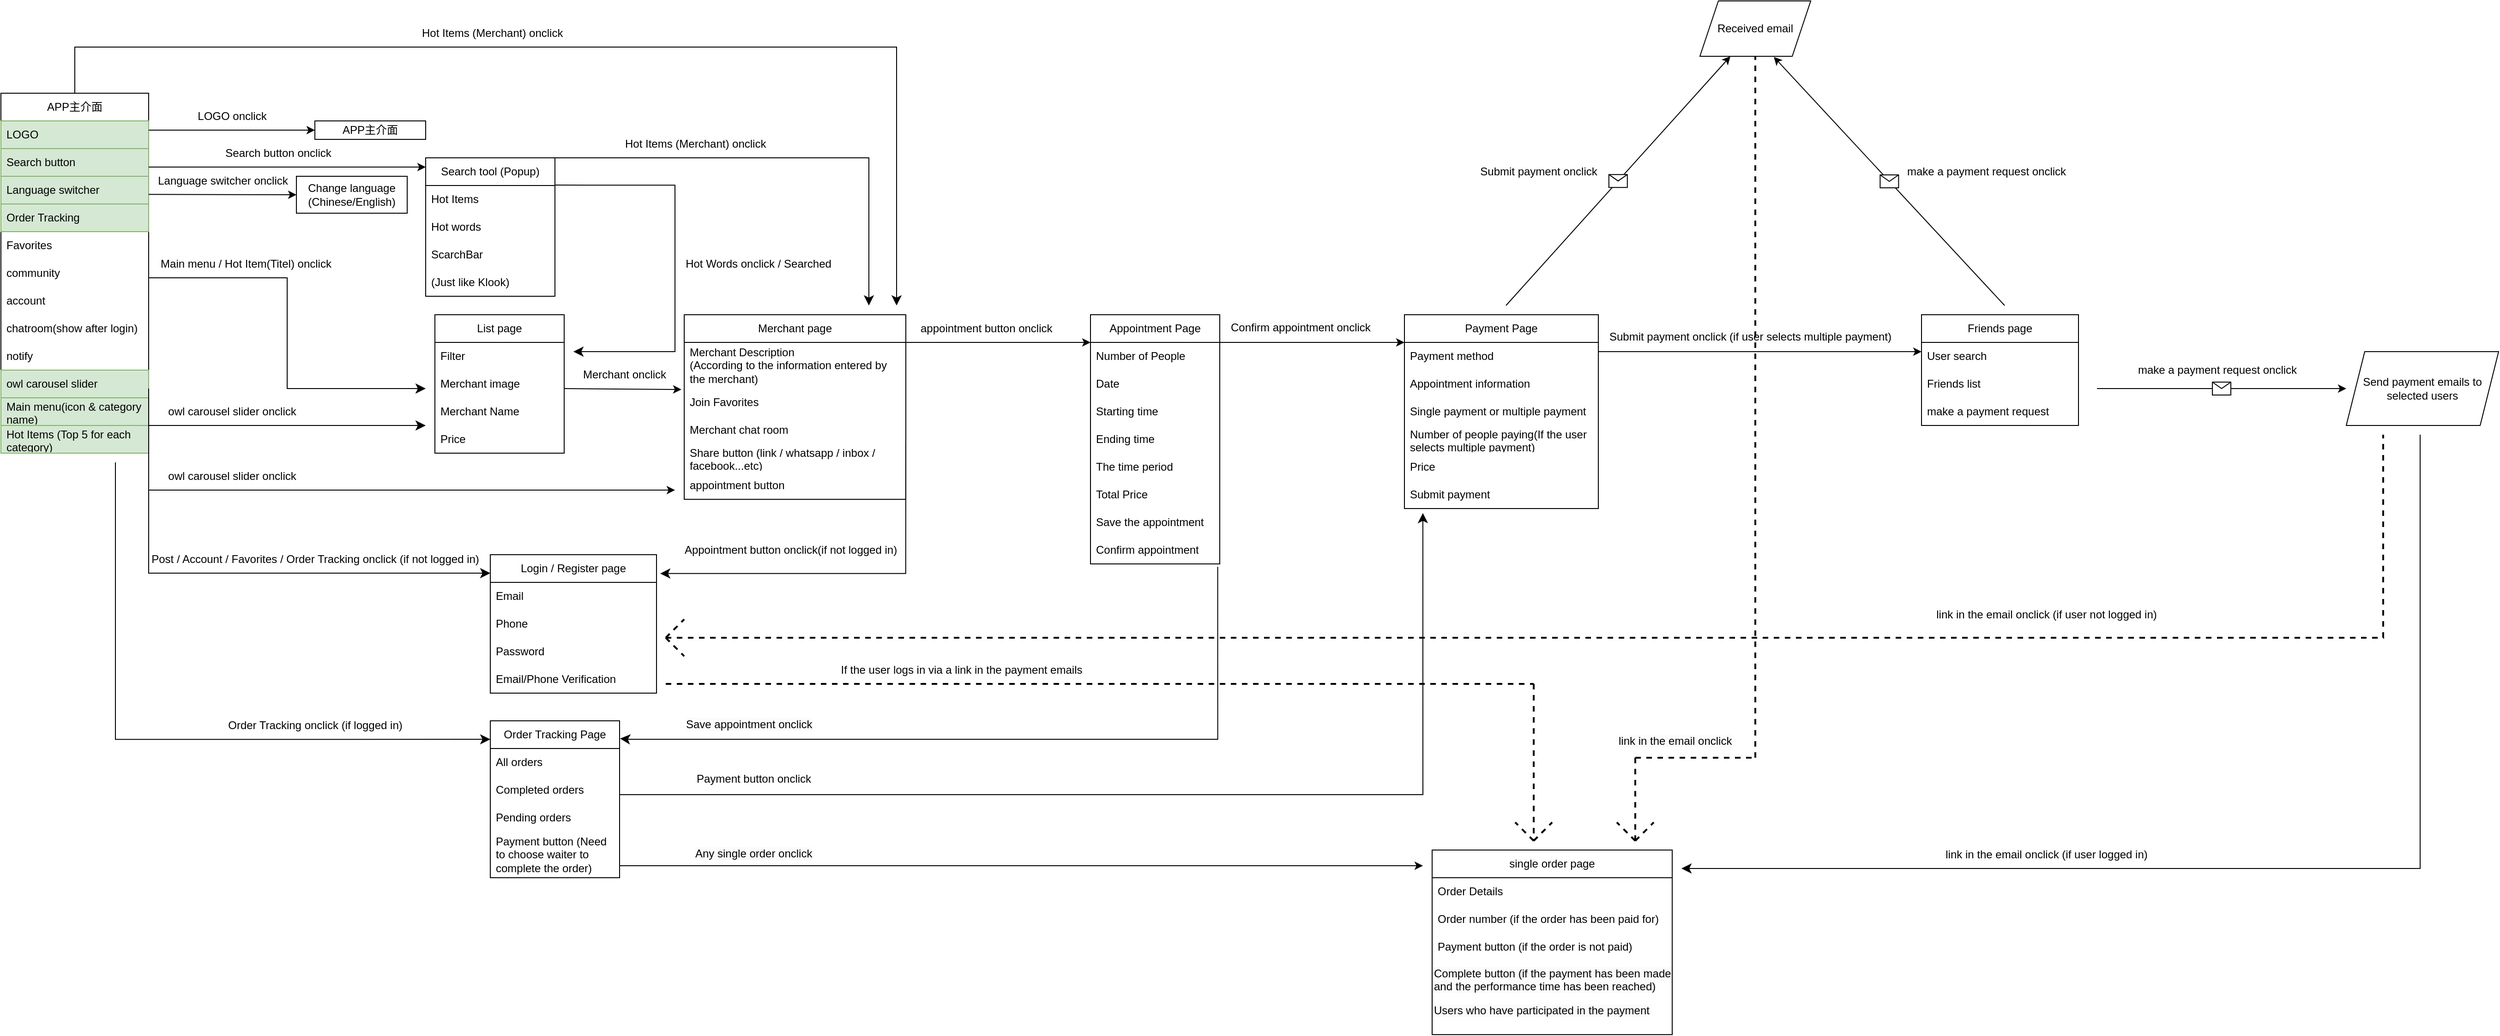 <mxfile version="21.5.2" type="github">
  <diagram name="Page-1" id="9f46799a-70d6-7492-0946-bef42562c5a5">
    <mxGraphModel dx="2440" dy="2960" grid="1" gridSize="10" guides="1" tooltips="1" connect="1" arrows="1" fold="1" page="1" pageScale="1" pageWidth="2336" pageHeight="1654" background="none" math="0" shadow="0">
      <root>
        <mxCell id="0" />
        <mxCell id="1" parent="0" />
        <mxCell id="vtSzQmXgH5W4J1nf9XrN-16" value="APP主介面" style="swimlane;fontStyle=0;childLayout=stackLayout;horizontal=1;startSize=30;horizontalStack=0;resizeParent=1;resizeParentMax=0;resizeLast=0;collapsible=1;marginBottom=0;whiteSpace=wrap;html=1;" parent="1" vertex="1">
          <mxGeometry x="20" y="40" width="160" height="390" as="geometry">
            <mxRectangle x="40" y="40" width="60" height="30" as="alternateBounds" />
          </mxGeometry>
        </mxCell>
        <mxCell id="vtSzQmXgH5W4J1nf9XrN-20" value="LOGO" style="text;strokeColor=#82b366;fillColor=#d5e8d4;align=left;verticalAlign=middle;spacingLeft=4;spacingRight=4;overflow=hidden;points=[[0,0.5],[1,0.5]];portConstraint=eastwest;rotatable=0;whiteSpace=wrap;html=1;" parent="vtSzQmXgH5W4J1nf9XrN-16" vertex="1">
          <mxGeometry y="30" width="160" height="30" as="geometry" />
        </mxCell>
        <mxCell id="vtSzQmXgH5W4J1nf9XrN-17" value="Search button" style="text;strokeColor=#82b366;fillColor=#d5e8d4;align=left;verticalAlign=middle;spacingLeft=4;spacingRight=4;overflow=hidden;points=[[0,0.5],[1,0.5]];portConstraint=eastwest;rotatable=0;whiteSpace=wrap;html=1;" parent="vtSzQmXgH5W4J1nf9XrN-16" vertex="1">
          <mxGeometry y="60" width="160" height="30" as="geometry" />
        </mxCell>
        <mxCell id="vtSzQmXgH5W4J1nf9XrN-18" value="Language switcher" style="text;strokeColor=#82b366;fillColor=#d5e8d4;align=left;verticalAlign=middle;spacingLeft=4;spacingRight=4;overflow=hidden;points=[[0,0.5],[1,0.5]];portConstraint=eastwest;rotatable=0;whiteSpace=wrap;html=1;" parent="vtSzQmXgH5W4J1nf9XrN-16" vertex="1">
          <mxGeometry y="90" width="160" height="30" as="geometry" />
        </mxCell>
        <mxCell id="vtSzQmXgH5W4J1nf9XrN-21" value="Order Tracking" style="text;strokeColor=#82b366;fillColor=#d5e8d4;align=left;verticalAlign=middle;spacingLeft=4;spacingRight=4;overflow=hidden;points=[[0,0.5],[1,0.5]];portConstraint=eastwest;rotatable=0;whiteSpace=wrap;html=1;" parent="vtSzQmXgH5W4J1nf9XrN-16" vertex="1">
          <mxGeometry y="120" width="160" height="30" as="geometry" />
        </mxCell>
        <mxCell id="vtSzQmXgH5W4J1nf9XrN-22" value="Favorites" style="text;strokeColor=none;fillColor=none;align=left;verticalAlign=middle;spacingLeft=4;spacingRight=4;overflow=hidden;points=[[0,0.5],[1,0.5]];portConstraint=eastwest;rotatable=0;whiteSpace=wrap;html=1;" parent="vtSzQmXgH5W4J1nf9XrN-16" vertex="1">
          <mxGeometry y="150" width="160" height="30" as="geometry" />
        </mxCell>
        <mxCell id="vtSzQmXgH5W4J1nf9XrN-24" value="community" style="text;strokeColor=none;fillColor=none;align=left;verticalAlign=middle;spacingLeft=4;spacingRight=4;overflow=hidden;points=[[0,0.5],[1,0.5]];portConstraint=eastwest;rotatable=0;whiteSpace=wrap;html=1;" parent="vtSzQmXgH5W4J1nf9XrN-16" vertex="1">
          <mxGeometry y="180" width="160" height="30" as="geometry" />
        </mxCell>
        <mxCell id="vtSzQmXgH5W4J1nf9XrN-25" value="account" style="text;strokeColor=none;fillColor=none;align=left;verticalAlign=middle;spacingLeft=4;spacingRight=4;overflow=hidden;points=[[0,0.5],[1,0.5]];portConstraint=eastwest;rotatable=0;whiteSpace=wrap;html=1;" parent="vtSzQmXgH5W4J1nf9XrN-16" vertex="1">
          <mxGeometry y="210" width="160" height="30" as="geometry" />
        </mxCell>
        <mxCell id="Cy_fC_5rQMrGXLeOXstl-91" value="chatroom(show after login)" style="text;strokeColor=none;fillColor=none;align=left;verticalAlign=middle;spacingLeft=4;spacingRight=4;overflow=hidden;points=[[0,0.5],[1,0.5]];portConstraint=eastwest;rotatable=0;whiteSpace=wrap;html=1;" vertex="1" parent="vtSzQmXgH5W4J1nf9XrN-16">
          <mxGeometry y="240" width="160" height="30" as="geometry" />
        </mxCell>
        <mxCell id="Cy_fC_5rQMrGXLeOXstl-92" value="notify" style="text;strokeColor=none;fillColor=none;align=left;verticalAlign=middle;spacingLeft=4;spacingRight=4;overflow=hidden;points=[[0,0.5],[1,0.5]];portConstraint=eastwest;rotatable=0;whiteSpace=wrap;html=1;" vertex="1" parent="vtSzQmXgH5W4J1nf9XrN-16">
          <mxGeometry y="270" width="160" height="30" as="geometry" />
        </mxCell>
        <mxCell id="vtSzQmXgH5W4J1nf9XrN-26" value="owl carousel slider" style="text;strokeColor=#82b366;fillColor=#d5e8d4;align=left;verticalAlign=middle;spacingLeft=4;spacingRight=4;overflow=hidden;points=[[0,0.5],[1,0.5]];portConstraint=eastwest;rotatable=0;whiteSpace=wrap;html=1;" parent="vtSzQmXgH5W4J1nf9XrN-16" vertex="1">
          <mxGeometry y="300" width="160" height="30" as="geometry" />
        </mxCell>
        <mxCell id="vtSzQmXgH5W4J1nf9XrN-27" value="Main menu(icon &amp;amp;&amp;nbsp;category name)" style="text;strokeColor=#82b366;fillColor=#d5e8d4;align=left;verticalAlign=middle;spacingLeft=4;spacingRight=4;overflow=hidden;points=[[0,0.5],[1,0.5]];portConstraint=eastwest;rotatable=0;whiteSpace=wrap;html=1;" parent="vtSzQmXgH5W4J1nf9XrN-16" vertex="1">
          <mxGeometry y="330" width="160" height="30" as="geometry" />
        </mxCell>
        <mxCell id="vtSzQmXgH5W4J1nf9XrN-28" value="Hot Items (Top 5 for each category)" style="text;strokeColor=#82b366;fillColor=#d5e8d4;align=left;verticalAlign=middle;spacingLeft=4;spacingRight=4;overflow=hidden;points=[[0,0.5],[1,0.5]];portConstraint=eastwest;rotatable=0;whiteSpace=wrap;html=1;" parent="vtSzQmXgH5W4J1nf9XrN-16" vertex="1">
          <mxGeometry y="360" width="160" height="30" as="geometry" />
        </mxCell>
        <mxCell id="vtSzQmXgH5W4J1nf9XrN-19" value="Hot Items (Merchant) onclick" style="text;strokeColor=none;fillColor=none;align=left;verticalAlign=middle;spacingLeft=4;spacingRight=4;overflow=hidden;points=[[0,0.5],[1,0.5]];portConstraint=eastwest;rotatable=0;whiteSpace=wrap;html=1;" parent="1" vertex="1">
          <mxGeometry x="470" y="-40" width="190" height="30" as="geometry" />
        </mxCell>
        <mxCell id="vtSzQmXgH5W4J1nf9XrN-29" value="" style="endArrow=classic;html=1;rounded=0;" parent="1" edge="1">
          <mxGeometry width="50" height="50" relative="1" as="geometry">
            <mxPoint x="180" y="80" as="sourcePoint" />
            <mxPoint x="360" y="80" as="targetPoint" />
          </mxGeometry>
        </mxCell>
        <mxCell id="vtSzQmXgH5W4J1nf9XrN-30" value="LOGO onclick" style="text;html=1;align=center;verticalAlign=middle;resizable=0;points=[];autosize=1;strokeColor=none;fillColor=none;" parent="1" vertex="1">
          <mxGeometry x="220" y="50" width="100" height="30" as="geometry" />
        </mxCell>
        <mxCell id="vtSzQmXgH5W4J1nf9XrN-31" value="APP主介面" style="rounded=0;whiteSpace=wrap;html=1;" parent="1" vertex="1">
          <mxGeometry x="360" y="70" width="120" height="20" as="geometry" />
        </mxCell>
        <mxCell id="vtSzQmXgH5W4J1nf9XrN-32" value="" style="endArrow=classic;html=1;rounded=0;" parent="1" edge="1">
          <mxGeometry width="50" height="50" relative="1" as="geometry">
            <mxPoint x="180" y="120" as="sourcePoint" />
            <mxPoint x="480" y="120" as="targetPoint" />
            <Array as="points">
              <mxPoint x="220" y="120" />
            </Array>
          </mxGeometry>
        </mxCell>
        <mxCell id="vtSzQmXgH5W4J1nf9XrN-33" value="Search button onclick" style="text;html=1;align=center;verticalAlign=middle;resizable=0;points=[];autosize=1;strokeColor=none;fillColor=none;" parent="1" vertex="1">
          <mxGeometry x="250" y="90" width="140" height="30" as="geometry" />
        </mxCell>
        <mxCell id="vtSzQmXgH5W4J1nf9XrN-34" value="Search tool (Popup)" style="swimlane;fontStyle=0;childLayout=stackLayout;horizontal=1;startSize=30;horizontalStack=0;resizeParent=1;resizeParentMax=0;resizeLast=0;collapsible=1;marginBottom=0;whiteSpace=wrap;html=1;" parent="1" vertex="1">
          <mxGeometry x="480" y="110" width="140" height="150" as="geometry" />
        </mxCell>
        <mxCell id="vtSzQmXgH5W4J1nf9XrN-36" value="Hot Items" style="text;strokeColor=none;fillColor=none;align=left;verticalAlign=middle;spacingLeft=4;spacingRight=4;overflow=hidden;points=[[0,0.5],[1,0.5]];portConstraint=eastwest;rotatable=0;whiteSpace=wrap;html=1;" parent="vtSzQmXgH5W4J1nf9XrN-34" vertex="1">
          <mxGeometry y="30" width="140" height="30" as="geometry" />
        </mxCell>
        <mxCell id="vtSzQmXgH5W4J1nf9XrN-37" value="Hot words" style="text;strokeColor=none;fillColor=none;align=left;verticalAlign=middle;spacingLeft=4;spacingRight=4;overflow=hidden;points=[[0,0.5],[1,0.5]];portConstraint=eastwest;rotatable=0;whiteSpace=wrap;html=1;" parent="vtSzQmXgH5W4J1nf9XrN-34" vertex="1">
          <mxGeometry y="60" width="140" height="30" as="geometry" />
        </mxCell>
        <mxCell id="vtSzQmXgH5W4J1nf9XrN-42" value="ScarchBar" style="text;strokeColor=none;fillColor=none;align=left;verticalAlign=middle;spacingLeft=4;spacingRight=4;overflow=hidden;points=[[0,0.5],[1,0.5]];portConstraint=eastwest;rotatable=0;whiteSpace=wrap;html=1;" parent="vtSzQmXgH5W4J1nf9XrN-34" vertex="1">
          <mxGeometry y="90" width="140" height="30" as="geometry" />
        </mxCell>
        <mxCell id="vtSzQmXgH5W4J1nf9XrN-80" value="(Just like Klook)" style="text;strokeColor=none;fillColor=none;align=left;verticalAlign=middle;spacingLeft=4;spacingRight=4;overflow=hidden;points=[[0,0.5],[1,0.5]];portConstraint=eastwest;rotatable=0;whiteSpace=wrap;html=1;" parent="vtSzQmXgH5W4J1nf9XrN-34" vertex="1">
          <mxGeometry y="120" width="140" height="30" as="geometry" />
        </mxCell>
        <mxCell id="vtSzQmXgH5W4J1nf9XrN-43" value="Change language (Chinese/English)" style="rounded=0;whiteSpace=wrap;html=1;" parent="1" vertex="1">
          <mxGeometry x="340" y="130" width="120" height="40" as="geometry" />
        </mxCell>
        <mxCell id="vtSzQmXgH5W4J1nf9XrN-44" value="" style="endArrow=classic;html=1;rounded=0;" parent="1" edge="1">
          <mxGeometry width="50" height="50" relative="1" as="geometry">
            <mxPoint x="180" y="149.67" as="sourcePoint" />
            <mxPoint x="340" y="150" as="targetPoint" />
          </mxGeometry>
        </mxCell>
        <mxCell id="vtSzQmXgH5W4J1nf9XrN-45" value="Language switcher onclick" style="text;html=1;align=center;verticalAlign=middle;resizable=0;points=[];autosize=1;strokeColor=none;fillColor=none;" parent="1" vertex="1">
          <mxGeometry x="180" y="120" width="160" height="30" as="geometry" />
        </mxCell>
        <mxCell id="vtSzQmXgH5W4J1nf9XrN-48" value="Main menu / Hot Item(Titel) onclick" style="text;html=1;align=center;verticalAlign=middle;resizable=0;points=[];autosize=1;strokeColor=none;fillColor=none;rotation=0;" parent="1" vertex="1">
          <mxGeometry x="180" y="210" width="210" height="30" as="geometry" />
        </mxCell>
        <mxCell id="vtSzQmXgH5W4J1nf9XrN-50" value="List page" style="swimlane;fontStyle=0;childLayout=stackLayout;horizontal=1;startSize=30;horizontalStack=0;resizeParent=1;resizeParentMax=0;resizeLast=0;collapsible=1;marginBottom=0;whiteSpace=wrap;html=1;" parent="1" vertex="1">
          <mxGeometry x="490" y="280" width="140" height="150" as="geometry" />
        </mxCell>
        <mxCell id="vtSzQmXgH5W4J1nf9XrN-51" value="Filter" style="text;strokeColor=none;fillColor=none;align=left;verticalAlign=middle;spacingLeft=4;spacingRight=4;overflow=hidden;points=[[0,0.5],[1,0.5]];portConstraint=eastwest;rotatable=0;whiteSpace=wrap;html=1;" parent="vtSzQmXgH5W4J1nf9XrN-50" vertex="1">
          <mxGeometry y="30" width="140" height="30" as="geometry" />
        </mxCell>
        <mxCell id="vtSzQmXgH5W4J1nf9XrN-52" value="Merchant image" style="text;strokeColor=none;fillColor=none;align=left;verticalAlign=middle;spacingLeft=4;spacingRight=4;overflow=hidden;points=[[0,0.5],[1,0.5]];portConstraint=eastwest;rotatable=0;whiteSpace=wrap;html=1;" parent="vtSzQmXgH5W4J1nf9XrN-50" vertex="1">
          <mxGeometry y="60" width="140" height="30" as="geometry" />
        </mxCell>
        <mxCell id="vtSzQmXgH5W4J1nf9XrN-53" value="Merchant Name" style="text;strokeColor=none;fillColor=none;align=left;verticalAlign=middle;spacingLeft=4;spacingRight=4;overflow=hidden;points=[[0,0.5],[1,0.5]];portConstraint=eastwest;rotatable=0;whiteSpace=wrap;html=1;" parent="vtSzQmXgH5W4J1nf9XrN-50" vertex="1">
          <mxGeometry y="90" width="140" height="30" as="geometry" />
        </mxCell>
        <mxCell id="vtSzQmXgH5W4J1nf9XrN-54" value="Price" style="text;strokeColor=none;fillColor=none;align=left;verticalAlign=middle;spacingLeft=4;spacingRight=4;overflow=hidden;points=[[0,0.5],[1,0.5]];portConstraint=eastwest;rotatable=0;whiteSpace=wrap;html=1;" parent="vtSzQmXgH5W4J1nf9XrN-50" vertex="1">
          <mxGeometry y="120" width="140" height="30" as="geometry" />
        </mxCell>
        <mxCell id="vtSzQmXgH5W4J1nf9XrN-55" value="Merchant page" style="swimlane;fontStyle=0;childLayout=stackLayout;horizontal=1;startSize=30;horizontalStack=0;resizeParent=1;resizeParentMax=0;resizeLast=0;collapsible=1;marginBottom=0;whiteSpace=wrap;html=1;" parent="1" vertex="1">
          <mxGeometry x="760" y="280" width="240" height="200" as="geometry" />
        </mxCell>
        <mxCell id="vtSzQmXgH5W4J1nf9XrN-56" value="Merchant Description&lt;br&gt;(According to the information entered by the merchant)&amp;nbsp;" style="text;strokeColor=none;fillColor=none;align=left;verticalAlign=middle;spacingLeft=4;spacingRight=4;overflow=hidden;points=[[0,0.5],[1,0.5]];portConstraint=eastwest;rotatable=0;whiteSpace=wrap;html=1;" parent="vtSzQmXgH5W4J1nf9XrN-55" vertex="1">
          <mxGeometry y="30" width="240" height="50" as="geometry" />
        </mxCell>
        <mxCell id="vtSzQmXgH5W4J1nf9XrN-59" value="Join Favorites" style="text;strokeColor=none;fillColor=none;align=left;verticalAlign=middle;spacingLeft=4;spacingRight=4;overflow=hidden;points=[[0,0.5],[1,0.5]];portConstraint=eastwest;rotatable=0;whiteSpace=wrap;html=1;" parent="vtSzQmXgH5W4J1nf9XrN-55" vertex="1">
          <mxGeometry y="80" width="240" height="30" as="geometry" />
        </mxCell>
        <mxCell id="vtSzQmXgH5W4J1nf9XrN-63" value="Merchant chat room" style="text;strokeColor=none;fillColor=none;align=left;verticalAlign=middle;spacingLeft=4;spacingRight=4;overflow=hidden;points=[[0,0.5],[1,0.5]];portConstraint=eastwest;rotatable=0;whiteSpace=wrap;html=1;" parent="vtSzQmXgH5W4J1nf9XrN-55" vertex="1">
          <mxGeometry y="110" width="240" height="30" as="geometry" />
        </mxCell>
        <mxCell id="Cy_fC_5rQMrGXLeOXstl-54" value="Share button (link / whatsapp / inbox / facebook...etc)" style="text;strokeColor=none;fillColor=none;align=left;verticalAlign=middle;spacingLeft=4;spacingRight=4;overflow=hidden;points=[[0,0.5],[1,0.5]];portConstraint=eastwest;rotatable=0;whiteSpace=wrap;html=1;" vertex="1" parent="vtSzQmXgH5W4J1nf9XrN-55">
          <mxGeometry y="140" width="240" height="30" as="geometry" />
        </mxCell>
        <mxCell id="Cy_fC_5rQMrGXLeOXstl-10" value="appointment button" style="text;strokeColor=none;fillColor=none;align=left;verticalAlign=middle;spacingLeft=4;spacingRight=4;overflow=hidden;points=[[0,0.5],[1,0.5]];portConstraint=eastwest;rotatable=0;whiteSpace=wrap;html=1;" vertex="1" parent="vtSzQmXgH5W4J1nf9XrN-55">
          <mxGeometry y="170" width="240" height="30" as="geometry" />
        </mxCell>
        <mxCell id="vtSzQmXgH5W4J1nf9XrN-60" value="" style="endArrow=classic;html=1;rounded=0;entryX=-0.022;entryY=0.7;entryDx=0;entryDy=0;entryPerimeter=0;" parent="1" edge="1">
          <mxGeometry width="50" height="50" relative="1" as="geometry">
            <mxPoint x="630" y="360" as="sourcePoint" />
            <mxPoint x="756.92" y="361" as="targetPoint" />
          </mxGeometry>
        </mxCell>
        <mxCell id="vtSzQmXgH5W4J1nf9XrN-62" value="Merchant onclick" style="text;html=1;align=center;verticalAlign=middle;resizable=0;points=[];autosize=1;strokeColor=none;fillColor=none;" parent="1" vertex="1">
          <mxGeometry x="640" y="330" width="110" height="30" as="geometry" />
        </mxCell>
        <mxCell id="vtSzQmXgH5W4J1nf9XrN-66" value="Post / Account / Favorites / Order Tracking onclick (if not logged in)" style="text;html=1;align=center;verticalAlign=middle;resizable=0;points=[];autosize=1;strokeColor=none;fillColor=none;rotation=0;" parent="1" vertex="1">
          <mxGeometry x="170" y="530" width="380" height="30" as="geometry" />
        </mxCell>
        <mxCell id="vtSzQmXgH5W4J1nf9XrN-67" value="" style="edgeStyle=elbowEdgeStyle;elbow=horizontal;endArrow=classic;html=1;curved=0;rounded=0;endSize=8;startSize=8;" parent="1" edge="1">
          <mxGeometry width="50" height="50" relative="1" as="geometry">
            <mxPoint x="180" y="240" as="sourcePoint" />
            <mxPoint x="480" y="360" as="targetPoint" />
          </mxGeometry>
        </mxCell>
        <mxCell id="vtSzQmXgH5W4J1nf9XrN-71" value="" style="edgeStyle=segmentEdgeStyle;endArrow=classic;html=1;curved=0;rounded=0;endSize=8;startSize=8;exitX=1.021;exitY=0.743;exitDx=0;exitDy=0;exitPerimeter=0;" parent="1" edge="1" target="vtSzQmXgH5W4J1nf9XrN-74">
          <mxGeometry width="50" height="50" relative="1" as="geometry">
            <mxPoint x="180.04" y="370.0" as="sourcePoint" />
            <mxPoint x="550" y="488" as="targetPoint" />
            <Array as="points">
              <mxPoint x="180" y="560" />
            </Array>
          </mxGeometry>
        </mxCell>
        <mxCell id="vtSzQmXgH5W4J1nf9XrN-72" value="" style="edgeStyle=segmentEdgeStyle;endArrow=classic;html=1;curved=0;rounded=0;endSize=8;startSize=8;entryX=1.022;entryY=0.136;entryDx=0;entryDy=0;entryPerimeter=0;" parent="1" edge="1" target="vtSzQmXgH5W4J1nf9XrN-74">
          <mxGeometry width="50" height="50" relative="1" as="geometry">
            <mxPoint x="999.94" y="420" as="sourcePoint" />
            <mxPoint x="770" y="560" as="targetPoint" />
            <Array as="points">
              <mxPoint x="1000" y="560" />
            </Array>
          </mxGeometry>
        </mxCell>
        <mxCell id="vtSzQmXgH5W4J1nf9XrN-73" value="Appointment button onclick(if not logged in)" style="text;html=1;align=center;verticalAlign=middle;resizable=0;points=[];autosize=1;strokeColor=none;fillColor=none;" parent="1" vertex="1">
          <mxGeometry x="750" y="520" width="250" height="30" as="geometry" />
        </mxCell>
        <mxCell id="vtSzQmXgH5W4J1nf9XrN-74" value="Login / Register page" style="swimlane;fontStyle=0;childLayout=stackLayout;horizontal=1;startSize=30;horizontalStack=0;resizeParent=1;resizeParentMax=0;resizeLast=0;collapsible=1;marginBottom=0;whiteSpace=wrap;html=1;" parent="1" vertex="1">
          <mxGeometry x="550" y="540" width="180" height="150" as="geometry" />
        </mxCell>
        <mxCell id="vtSzQmXgH5W4J1nf9XrN-75" value="Email" style="text;strokeColor=none;fillColor=none;align=left;verticalAlign=middle;spacingLeft=4;spacingRight=4;overflow=hidden;points=[[0,0.5],[1,0.5]];portConstraint=eastwest;rotatable=0;whiteSpace=wrap;html=1;" parent="vtSzQmXgH5W4J1nf9XrN-74" vertex="1">
          <mxGeometry y="30" width="180" height="30" as="geometry" />
        </mxCell>
        <mxCell id="vtSzQmXgH5W4J1nf9XrN-76" value="Phone" style="text;strokeColor=none;fillColor=none;align=left;verticalAlign=middle;spacingLeft=4;spacingRight=4;overflow=hidden;points=[[0,0.5],[1,0.5]];portConstraint=eastwest;rotatable=0;whiteSpace=wrap;html=1;" parent="vtSzQmXgH5W4J1nf9XrN-74" vertex="1">
          <mxGeometry y="60" width="180" height="30" as="geometry" />
        </mxCell>
        <mxCell id="vtSzQmXgH5W4J1nf9XrN-77" value="Password" style="text;strokeColor=none;fillColor=none;align=left;verticalAlign=middle;spacingLeft=4;spacingRight=4;overflow=hidden;points=[[0,0.5],[1,0.5]];portConstraint=eastwest;rotatable=0;whiteSpace=wrap;html=1;" parent="vtSzQmXgH5W4J1nf9XrN-74" vertex="1">
          <mxGeometry y="90" width="180" height="30" as="geometry" />
        </mxCell>
        <mxCell id="Cy_fC_5rQMrGXLeOXstl-1" value="Email/Phone Verification" style="text;strokeColor=none;fillColor=none;align=left;verticalAlign=middle;spacingLeft=4;spacingRight=4;overflow=hidden;points=[[0,0.5],[1,0.5]];portConstraint=eastwest;rotatable=0;whiteSpace=wrap;html=1;" vertex="1" parent="vtSzQmXgH5W4J1nf9XrN-74">
          <mxGeometry y="120" width="180" height="30" as="geometry" />
        </mxCell>
        <mxCell id="vtSzQmXgH5W4J1nf9XrN-79" value="" style="edgeStyle=segmentEdgeStyle;endArrow=classic;html=1;curved=0;rounded=0;endSize=8;startSize=8;exitX=0.5;exitY=0;exitDx=0;exitDy=0;" parent="1" source="vtSzQmXgH5W4J1nf9XrN-16" edge="1">
          <mxGeometry width="50" height="50" relative="1" as="geometry">
            <mxPoint x="110" y="10" as="sourcePoint" />
            <mxPoint x="990" y="270" as="targetPoint" />
            <Array as="points">
              <mxPoint x="100" y="-10" />
              <mxPoint x="990" y="-10" />
            </Array>
          </mxGeometry>
        </mxCell>
        <mxCell id="vtSzQmXgH5W4J1nf9XrN-81" value="" style="edgeStyle=segmentEdgeStyle;endArrow=classic;html=1;curved=0;rounded=0;endSize=8;startSize=8;exitX=1;exitY=0;exitDx=0;exitDy=0;" parent="1" source="vtSzQmXgH5W4J1nf9XrN-34" edge="1">
          <mxGeometry width="50" height="50" relative="1" as="geometry">
            <mxPoint x="660" y="190" as="sourcePoint" />
            <mxPoint x="960" y="270" as="targetPoint" />
          </mxGeometry>
        </mxCell>
        <mxCell id="vtSzQmXgH5W4J1nf9XrN-82" value="Hot Items (Merchant) onclick" style="text;strokeColor=none;fillColor=none;align=left;verticalAlign=middle;spacingLeft=4;spacingRight=4;overflow=hidden;points=[[0,0.5],[1,0.5]];portConstraint=eastwest;rotatable=0;whiteSpace=wrap;html=1;" parent="1" vertex="1">
          <mxGeometry x="690" y="80" width="190" height="30" as="geometry" />
        </mxCell>
        <mxCell id="vtSzQmXgH5W4J1nf9XrN-83" value="" style="edgeStyle=segmentEdgeStyle;endArrow=classic;html=1;curved=0;rounded=0;endSize=8;startSize=8;exitX=1.004;exitY=-0.015;exitDx=0;exitDy=0;exitPerimeter=0;" parent="1" source="vtSzQmXgH5W4J1nf9XrN-36" edge="1">
          <mxGeometry width="50" height="50" relative="1" as="geometry">
            <mxPoint x="660" y="190" as="sourcePoint" />
            <mxPoint x="640" y="320" as="targetPoint" />
            <Array as="points">
              <mxPoint x="750" y="140" />
              <mxPoint x="750" y="320" />
              <mxPoint x="670" y="320" />
            </Array>
          </mxGeometry>
        </mxCell>
        <mxCell id="vtSzQmXgH5W4J1nf9XrN-84" value="Hot Words onclick / Searched" style="text;html=1;align=center;verticalAlign=middle;resizable=0;points=[];autosize=1;strokeColor=none;fillColor=none;" parent="1" vertex="1">
          <mxGeometry x="750" y="210" width="180" height="30" as="geometry" />
        </mxCell>
        <mxCell id="Cy_fC_5rQMrGXLeOXstl-2" value="appointment button onclick" style="text;strokeColor=none;fillColor=none;align=left;verticalAlign=middle;spacingLeft=4;spacingRight=4;overflow=hidden;points=[[0,0.5],[1,0.5]];portConstraint=eastwest;rotatable=0;whiteSpace=wrap;html=1;" vertex="1" parent="1">
          <mxGeometry x="1010" y="280" width="240" height="30" as="geometry" />
        </mxCell>
        <mxCell id="Cy_fC_5rQMrGXLeOXstl-3" value="" style="endArrow=classic;html=1;rounded=0;" edge="1" parent="1">
          <mxGeometry width="50" height="50" relative="1" as="geometry">
            <mxPoint x="1000" y="310" as="sourcePoint" />
            <mxPoint x="1200" y="310" as="targetPoint" />
          </mxGeometry>
        </mxCell>
        <mxCell id="Cy_fC_5rQMrGXLeOXstl-4" value="Appointment Page" style="swimlane;fontStyle=0;childLayout=stackLayout;horizontal=1;startSize=30;horizontalStack=0;resizeParent=1;resizeParentMax=0;resizeLast=0;collapsible=1;marginBottom=0;whiteSpace=wrap;html=1;" vertex="1" parent="1">
          <mxGeometry x="1200" y="280" width="140" height="270" as="geometry" />
        </mxCell>
        <mxCell id="Cy_fC_5rQMrGXLeOXstl-5" value="Number of People" style="text;strokeColor=none;fillColor=none;align=left;verticalAlign=middle;spacingLeft=4;spacingRight=4;overflow=hidden;points=[[0,0.5],[1,0.5]];portConstraint=eastwest;rotatable=0;whiteSpace=wrap;html=1;" vertex="1" parent="Cy_fC_5rQMrGXLeOXstl-4">
          <mxGeometry y="30" width="140" height="30" as="geometry" />
        </mxCell>
        <mxCell id="Cy_fC_5rQMrGXLeOXstl-6" value="Date" style="text;strokeColor=none;fillColor=none;align=left;verticalAlign=middle;spacingLeft=4;spacingRight=4;overflow=hidden;points=[[0,0.5],[1,0.5]];portConstraint=eastwest;rotatable=0;whiteSpace=wrap;html=1;" vertex="1" parent="Cy_fC_5rQMrGXLeOXstl-4">
          <mxGeometry y="60" width="140" height="30" as="geometry" />
        </mxCell>
        <mxCell id="Cy_fC_5rQMrGXLeOXstl-7" value="Starting time" style="text;strokeColor=none;fillColor=none;align=left;verticalAlign=middle;spacingLeft=4;spacingRight=4;overflow=hidden;points=[[0,0.5],[1,0.5]];portConstraint=eastwest;rotatable=0;whiteSpace=wrap;html=1;" vertex="1" parent="Cy_fC_5rQMrGXLeOXstl-4">
          <mxGeometry y="90" width="140" height="30" as="geometry" />
        </mxCell>
        <mxCell id="Cy_fC_5rQMrGXLeOXstl-9" value="Ending time" style="text;strokeColor=none;fillColor=none;align=left;verticalAlign=middle;spacingLeft=4;spacingRight=4;overflow=hidden;points=[[0,0.5],[1,0.5]];portConstraint=eastwest;rotatable=0;whiteSpace=wrap;html=1;" vertex="1" parent="Cy_fC_5rQMrGXLeOXstl-4">
          <mxGeometry y="120" width="140" height="30" as="geometry" />
        </mxCell>
        <mxCell id="Cy_fC_5rQMrGXLeOXstl-8" value="The time period" style="text;strokeColor=none;fillColor=none;align=left;verticalAlign=middle;spacingLeft=4;spacingRight=4;overflow=hidden;points=[[0,0.5],[1,0.5]];portConstraint=eastwest;rotatable=0;whiteSpace=wrap;html=1;" vertex="1" parent="Cy_fC_5rQMrGXLeOXstl-4">
          <mxGeometry y="150" width="140" height="30" as="geometry" />
        </mxCell>
        <mxCell id="Cy_fC_5rQMrGXLeOXstl-22" value="Total Price" style="text;strokeColor=none;fillColor=none;align=left;verticalAlign=middle;spacingLeft=4;spacingRight=4;overflow=hidden;points=[[0,0.5],[1,0.5]];portConstraint=eastwest;rotatable=0;whiteSpace=wrap;html=1;" vertex="1" parent="Cy_fC_5rQMrGXLeOXstl-4">
          <mxGeometry y="180" width="140" height="30" as="geometry" />
        </mxCell>
        <mxCell id="Cy_fC_5rQMrGXLeOXstl-23" value="Save the appointment" style="text;strokeColor=none;fillColor=none;align=left;verticalAlign=middle;spacingLeft=4;spacingRight=4;overflow=hidden;points=[[0,0.5],[1,0.5]];portConstraint=eastwest;rotatable=0;whiteSpace=wrap;html=1;" vertex="1" parent="Cy_fC_5rQMrGXLeOXstl-4">
          <mxGeometry y="210" width="140" height="30" as="geometry" />
        </mxCell>
        <mxCell id="Cy_fC_5rQMrGXLeOXstl-11" value="Confirm appointment" style="text;strokeColor=none;fillColor=none;align=left;verticalAlign=middle;spacingLeft=4;spacingRight=4;overflow=hidden;points=[[0,0.5],[1,0.5]];portConstraint=eastwest;rotatable=0;whiteSpace=wrap;html=1;" vertex="1" parent="Cy_fC_5rQMrGXLeOXstl-4">
          <mxGeometry y="240" width="140" height="30" as="geometry" />
        </mxCell>
        <mxCell id="Cy_fC_5rQMrGXLeOXstl-13" value="" style="endArrow=classic;html=1;rounded=0;" edge="1" parent="1">
          <mxGeometry width="50" height="50" relative="1" as="geometry">
            <mxPoint x="1340" y="310" as="sourcePoint" />
            <mxPoint x="1540" y="310" as="targetPoint" />
          </mxGeometry>
        </mxCell>
        <mxCell id="Cy_fC_5rQMrGXLeOXstl-14" value="&lt;span style=&quot;color: rgb(0, 0, 0); font-family: Helvetica; font-size: 12px; font-style: normal; font-variant-ligatures: normal; font-variant-caps: normal; font-weight: 400; letter-spacing: normal; orphans: 2; text-align: left; text-indent: 0px; text-transform: none; widows: 2; word-spacing: 0px; -webkit-text-stroke-width: 0px; background-color: rgb(251, 251, 251); text-decoration-thickness: initial; text-decoration-style: initial; text-decoration-color: initial; float: none; display: inline !important;&quot;&gt;Confirm appointment onclick&lt;/span&gt;" style="text;whiteSpace=wrap;html=1;" vertex="1" parent="1">
          <mxGeometry x="1350" y="280" width="160" height="40" as="geometry" />
        </mxCell>
        <mxCell id="Cy_fC_5rQMrGXLeOXstl-15" value="Payment Page" style="swimlane;fontStyle=0;childLayout=stackLayout;horizontal=1;startSize=30;horizontalStack=0;resizeParent=1;resizeParentMax=0;resizeLast=0;collapsible=1;marginBottom=0;whiteSpace=wrap;html=1;" vertex="1" parent="1">
          <mxGeometry x="1540" y="280" width="210" height="210" as="geometry" />
        </mxCell>
        <mxCell id="Cy_fC_5rQMrGXLeOXstl-16" value="Payment method" style="text;strokeColor=none;fillColor=none;align=left;verticalAlign=middle;spacingLeft=4;spacingRight=4;overflow=hidden;points=[[0,0.5],[1,0.5]];portConstraint=eastwest;rotatable=0;whiteSpace=wrap;html=1;" vertex="1" parent="Cy_fC_5rQMrGXLeOXstl-15">
          <mxGeometry y="30" width="210" height="30" as="geometry" />
        </mxCell>
        <mxCell id="Cy_fC_5rQMrGXLeOXstl-18" value="Appointment information" style="text;strokeColor=none;fillColor=none;align=left;verticalAlign=middle;spacingLeft=4;spacingRight=4;overflow=hidden;points=[[0,0.5],[1,0.5]];portConstraint=eastwest;rotatable=0;whiteSpace=wrap;html=1;" vertex="1" parent="Cy_fC_5rQMrGXLeOXstl-15">
          <mxGeometry y="60" width="210" height="30" as="geometry" />
        </mxCell>
        <mxCell id="Cy_fC_5rQMrGXLeOXstl-19" value="Single payment or multiple payment" style="text;strokeColor=none;fillColor=none;align=left;verticalAlign=middle;spacingLeft=4;spacingRight=4;overflow=hidden;points=[[0,0.5],[1,0.5]];portConstraint=eastwest;rotatable=0;whiteSpace=wrap;html=1;" vertex="1" parent="Cy_fC_5rQMrGXLeOXstl-15">
          <mxGeometry y="90" width="210" height="30" as="geometry" />
        </mxCell>
        <mxCell id="Cy_fC_5rQMrGXLeOXstl-20" value="Number of people paying(If the user selects multiple payment)" style="text;strokeColor=none;fillColor=none;align=left;verticalAlign=middle;spacingLeft=4;spacingRight=4;overflow=hidden;points=[[0,0.5],[1,0.5]];portConstraint=eastwest;rotatable=0;whiteSpace=wrap;html=1;" vertex="1" parent="Cy_fC_5rQMrGXLeOXstl-15">
          <mxGeometry y="120" width="210" height="30" as="geometry" />
        </mxCell>
        <mxCell id="Cy_fC_5rQMrGXLeOXstl-17" value="Price" style="text;strokeColor=none;fillColor=none;align=left;verticalAlign=middle;spacingLeft=4;spacingRight=4;overflow=hidden;points=[[0,0.5],[1,0.5]];portConstraint=eastwest;rotatable=0;whiteSpace=wrap;html=1;" vertex="1" parent="Cy_fC_5rQMrGXLeOXstl-15">
          <mxGeometry y="150" width="210" height="30" as="geometry" />
        </mxCell>
        <mxCell id="Cy_fC_5rQMrGXLeOXstl-21" value="Submit payment" style="text;strokeColor=none;fillColor=none;align=left;verticalAlign=middle;spacingLeft=4;spacingRight=4;overflow=hidden;points=[[0,0.5],[1,0.5]];portConstraint=eastwest;rotatable=0;whiteSpace=wrap;html=1;" vertex="1" parent="Cy_fC_5rQMrGXLeOXstl-15">
          <mxGeometry y="180" width="210" height="30" as="geometry" />
        </mxCell>
        <mxCell id="Cy_fC_5rQMrGXLeOXstl-25" value="&lt;span style=&quot;color: rgb(0, 0, 0); font-family: Helvetica; font-size: 12px; font-style: normal; font-variant-ligatures: normal; font-variant-caps: normal; font-weight: 400; letter-spacing: normal; orphans: 2; text-align: left; text-indent: 0px; text-transform: none; widows: 2; word-spacing: 0px; -webkit-text-stroke-width: 0px; background-color: rgb(251, 251, 251); text-decoration-thickness: initial; text-decoration-style: initial; text-decoration-color: initial; float: none; display: inline !important;&quot;&gt;Save appointment onclick&lt;/span&gt;" style="text;whiteSpace=wrap;html=1;" vertex="1" parent="1">
          <mxGeometry x="760" y="710" width="180" height="30" as="geometry" />
        </mxCell>
        <mxCell id="Cy_fC_5rQMrGXLeOXstl-27" value="Order Tracking Page" style="swimlane;fontStyle=0;childLayout=stackLayout;horizontal=1;startSize=30;horizontalStack=0;resizeParent=1;resizeParentMax=0;resizeLast=0;collapsible=1;marginBottom=0;whiteSpace=wrap;html=1;" vertex="1" parent="1">
          <mxGeometry x="550" y="720" width="140" height="170" as="geometry" />
        </mxCell>
        <mxCell id="Cy_fC_5rQMrGXLeOXstl-28" value="All orders" style="text;strokeColor=none;fillColor=none;align=left;verticalAlign=middle;spacingLeft=4;spacingRight=4;overflow=hidden;points=[[0,0.5],[1,0.5]];portConstraint=eastwest;rotatable=0;whiteSpace=wrap;html=1;" vertex="1" parent="Cy_fC_5rQMrGXLeOXstl-27">
          <mxGeometry y="30" width="140" height="30" as="geometry" />
        </mxCell>
        <mxCell id="Cy_fC_5rQMrGXLeOXstl-29" value="Completed orders" style="text;strokeColor=none;fillColor=none;align=left;verticalAlign=middle;spacingLeft=4;spacingRight=4;overflow=hidden;points=[[0,0.5],[1,0.5]];portConstraint=eastwest;rotatable=0;whiteSpace=wrap;html=1;" vertex="1" parent="Cy_fC_5rQMrGXLeOXstl-27">
          <mxGeometry y="60" width="140" height="30" as="geometry" />
        </mxCell>
        <mxCell id="Cy_fC_5rQMrGXLeOXstl-30" value="Pending orders" style="text;strokeColor=none;fillColor=none;align=left;verticalAlign=middle;spacingLeft=4;spacingRight=4;overflow=hidden;points=[[0,0.5],[1,0.5]];portConstraint=eastwest;rotatable=0;whiteSpace=wrap;html=1;" vertex="1" parent="Cy_fC_5rQMrGXLeOXstl-27">
          <mxGeometry y="90" width="140" height="30" as="geometry" />
        </mxCell>
        <mxCell id="Cy_fC_5rQMrGXLeOXstl-34" value="Payment button&amp;nbsp;(Need to choose waiter to complete the order)" style="text;strokeColor=none;fillColor=none;align=left;verticalAlign=middle;spacingLeft=4;spacingRight=4;overflow=hidden;points=[[0,0.5],[1,0.5]];portConstraint=eastwest;rotatable=0;whiteSpace=wrap;html=1;" vertex="1" parent="Cy_fC_5rQMrGXLeOXstl-27">
          <mxGeometry y="120" width="140" height="50" as="geometry" />
        </mxCell>
        <mxCell id="Cy_fC_5rQMrGXLeOXstl-31" value="" style="edgeStyle=segmentEdgeStyle;endArrow=classic;html=1;curved=0;rounded=0;endSize=8;startSize=8;entryX=0;entryY=0.118;entryDx=0;entryDy=0;entryPerimeter=0;" edge="1" parent="1" target="Cy_fC_5rQMrGXLeOXstl-27">
          <mxGeometry width="50" height="50" relative="1" as="geometry">
            <mxPoint x="144" y="440" as="sourcePoint" />
            <mxPoint x="490" y="740" as="targetPoint" />
            <Array as="points">
              <mxPoint x="144" y="740" />
            </Array>
          </mxGeometry>
        </mxCell>
        <mxCell id="Cy_fC_5rQMrGXLeOXstl-32" value="" style="edgeStyle=segmentEdgeStyle;endArrow=classic;html=1;curved=0;rounded=0;endSize=8;startSize=8;exitX=0.984;exitY=1.106;exitDx=0;exitDy=0;exitPerimeter=0;entryX=1.004;entryY=0.113;entryDx=0;entryDy=0;entryPerimeter=0;" edge="1" parent="1" source="Cy_fC_5rQMrGXLeOXstl-11" target="Cy_fC_5rQMrGXLeOXstl-27">
          <mxGeometry width="50" height="50" relative="1" as="geometry">
            <mxPoint x="1020" y="570" as="sourcePoint" />
            <mxPoint x="700" y="740" as="targetPoint" />
            <Array as="points">
              <mxPoint x="1338" y="740" />
              <mxPoint x="700" y="740" />
            </Array>
          </mxGeometry>
        </mxCell>
        <mxCell id="Cy_fC_5rQMrGXLeOXstl-33" value="Order Tracking onclick (if logged in)" style="text;html=1;align=center;verticalAlign=middle;resizable=0;points=[];autosize=1;strokeColor=none;fillColor=none;" vertex="1" parent="1">
          <mxGeometry x="255" y="710" width="210" height="30" as="geometry" />
        </mxCell>
        <mxCell id="Cy_fC_5rQMrGXLeOXstl-35" value="" style="edgeStyle=segmentEdgeStyle;endArrow=classic;html=1;curved=0;rounded=0;endSize=8;startSize=8;entryX=0.095;entryY=1.161;entryDx=0;entryDy=0;entryPerimeter=0;" edge="1" parent="1" target="Cy_fC_5rQMrGXLeOXstl-21">
          <mxGeometry width="50" height="50" relative="1" as="geometry">
            <mxPoint x="690" y="800" as="sourcePoint" />
            <mxPoint x="1565" y="740" as="targetPoint" />
            <Array as="points">
              <mxPoint x="1560" y="800" />
            </Array>
          </mxGeometry>
        </mxCell>
        <mxCell id="Cy_fC_5rQMrGXLeOXstl-36" value="Payment button onclick" style="text;html=1;align=center;verticalAlign=middle;resizable=0;points=[];autosize=1;strokeColor=none;fillColor=none;" vertex="1" parent="1">
          <mxGeometry x="760" y="768" width="150" height="30" as="geometry" />
        </mxCell>
        <mxCell id="Cy_fC_5rQMrGXLeOXstl-37" value="&lt;span style=&quot;color: rgb(0, 0, 0); font-family: Helvetica; font-size: 12px; font-style: normal; font-variant-ligatures: normal; font-variant-caps: normal; font-weight: 400; letter-spacing: normal; orphans: 2; text-align: left; text-indent: 0px; text-transform: none; widows: 2; word-spacing: 0px; -webkit-text-stroke-width: 0px; background-color: rgb(251, 251, 251); text-decoration-thickness: initial; text-decoration-style: initial; text-decoration-color: initial; float: none; display: inline !important;&quot;&gt;Submit payment onclick (if user selects multiple payment)&lt;/span&gt;" style="text;whiteSpace=wrap;html=1;" vertex="1" parent="1">
          <mxGeometry x="1760" y="290" width="320" height="30" as="geometry" />
        </mxCell>
        <mxCell id="Cy_fC_5rQMrGXLeOXstl-38" value="" style="endArrow=classic;html=1;rounded=0;" edge="1" parent="1">
          <mxGeometry width="50" height="50" relative="1" as="geometry">
            <mxPoint x="1750" y="320" as="sourcePoint" />
            <mxPoint x="2100" y="320" as="targetPoint" />
          </mxGeometry>
        </mxCell>
        <mxCell id="Cy_fC_5rQMrGXLeOXstl-39" value="Friends page" style="swimlane;fontStyle=0;childLayout=stackLayout;horizontal=1;startSize=30;horizontalStack=0;resizeParent=1;resizeParentMax=0;resizeLast=0;collapsible=1;marginBottom=0;whiteSpace=wrap;html=1;" vertex="1" parent="1">
          <mxGeometry x="2100" y="280" width="170" height="120" as="geometry" />
        </mxCell>
        <mxCell id="Cy_fC_5rQMrGXLeOXstl-40" value="User search" style="text;strokeColor=none;fillColor=none;align=left;verticalAlign=middle;spacingLeft=4;spacingRight=4;overflow=hidden;points=[[0,0.5],[1,0.5]];portConstraint=eastwest;rotatable=0;whiteSpace=wrap;html=1;" vertex="1" parent="Cy_fC_5rQMrGXLeOXstl-39">
          <mxGeometry y="30" width="170" height="30" as="geometry" />
        </mxCell>
        <mxCell id="Cy_fC_5rQMrGXLeOXstl-41" value="Friends list" style="text;strokeColor=none;fillColor=none;align=left;verticalAlign=middle;spacingLeft=4;spacingRight=4;overflow=hidden;points=[[0,0.5],[1,0.5]];portConstraint=eastwest;rotatable=0;whiteSpace=wrap;html=1;" vertex="1" parent="Cy_fC_5rQMrGXLeOXstl-39">
          <mxGeometry y="60" width="170" height="30" as="geometry" />
        </mxCell>
        <mxCell id="Cy_fC_5rQMrGXLeOXstl-42" value="make a payment request" style="text;strokeColor=none;fillColor=none;align=left;verticalAlign=middle;spacingLeft=4;spacingRight=4;overflow=hidden;points=[[0,0.5],[1,0.5]];portConstraint=eastwest;rotatable=0;whiteSpace=wrap;html=1;" vertex="1" parent="Cy_fC_5rQMrGXLeOXstl-39">
          <mxGeometry y="90" width="170" height="30" as="geometry" />
        </mxCell>
        <mxCell id="Cy_fC_5rQMrGXLeOXstl-43" value="Send payment emails to selected users" style="shape=parallelogram;perimeter=parallelogramPerimeter;whiteSpace=wrap;html=1;fixedSize=1;" vertex="1" parent="1">
          <mxGeometry x="2560" y="320" width="165" height="80" as="geometry" />
        </mxCell>
        <mxCell id="Cy_fC_5rQMrGXLeOXstl-45" value="make a payment request onclick" style="text;html=1;align=center;verticalAlign=middle;resizable=0;points=[];autosize=1;strokeColor=none;fillColor=none;" vertex="1" parent="1">
          <mxGeometry x="2320" y="325" width="200" height="30" as="geometry" />
        </mxCell>
        <mxCell id="Cy_fC_5rQMrGXLeOXstl-47" value="" style="endArrow=classic;html=1;rounded=0;" edge="1" parent="1">
          <mxGeometry width="50" height="50" relative="1" as="geometry">
            <mxPoint x="690" y="877" as="sourcePoint" />
            <mxPoint x="1560" y="877" as="targetPoint" />
          </mxGeometry>
        </mxCell>
        <mxCell id="Cy_fC_5rQMrGXLeOXstl-48" value="single order page" style="swimlane;fontStyle=0;childLayout=stackLayout;horizontal=1;startSize=30;horizontalStack=0;resizeParent=1;resizeParentMax=0;resizeLast=0;collapsible=1;marginBottom=0;whiteSpace=wrap;html=1;" vertex="1" parent="1">
          <mxGeometry x="1570" y="860" width="260" height="200" as="geometry" />
        </mxCell>
        <mxCell id="Cy_fC_5rQMrGXLeOXstl-49" value="Order Details" style="text;strokeColor=none;fillColor=none;align=left;verticalAlign=middle;spacingLeft=4;spacingRight=4;overflow=hidden;points=[[0,0.5],[1,0.5]];portConstraint=eastwest;rotatable=0;whiteSpace=wrap;html=1;" vertex="1" parent="Cy_fC_5rQMrGXLeOXstl-48">
          <mxGeometry y="30" width="260" height="30" as="geometry" />
        </mxCell>
        <mxCell id="Cy_fC_5rQMrGXLeOXstl-50" value="Order number (if the order has been paid for)" style="text;strokeColor=none;fillColor=none;align=left;verticalAlign=middle;spacingLeft=4;spacingRight=4;overflow=hidden;points=[[0,0.5],[1,0.5]];portConstraint=eastwest;rotatable=0;whiteSpace=wrap;html=1;" vertex="1" parent="Cy_fC_5rQMrGXLeOXstl-48">
          <mxGeometry y="60" width="260" height="30" as="geometry" />
        </mxCell>
        <mxCell id="Cy_fC_5rQMrGXLeOXstl-51" value="Payment button (if the order is not paid)" style="text;strokeColor=none;fillColor=none;align=left;verticalAlign=middle;spacingLeft=4;spacingRight=4;overflow=hidden;points=[[0,0.5],[1,0.5]];portConstraint=eastwest;rotatable=0;whiteSpace=wrap;html=1;" vertex="1" parent="Cy_fC_5rQMrGXLeOXstl-48">
          <mxGeometry y="90" width="260" height="30" as="geometry" />
        </mxCell>
        <mxCell id="Cy_fC_5rQMrGXLeOXstl-52" value="&lt;span style=&quot;color: rgb(0, 0, 0); font-family: Helvetica; font-size: 12px; font-style: normal; font-variant-ligatures: normal; font-variant-caps: normal; font-weight: 400; letter-spacing: normal; orphans: 2; text-align: left; text-indent: 0px; text-transform: none; widows: 2; word-spacing: 0px; -webkit-text-stroke-width: 0px; background-color: rgb(251, 251, 251); text-decoration-thickness: initial; text-decoration-style: initial; text-decoration-color: initial; float: none; display: inline !important;&quot;&gt;Complete button (if the payment has been made and the performance time has been reached)&lt;/span&gt;" style="text;whiteSpace=wrap;html=1;" vertex="1" parent="Cy_fC_5rQMrGXLeOXstl-48">
          <mxGeometry y="120" width="260" height="40" as="geometry" />
        </mxCell>
        <mxCell id="Cy_fC_5rQMrGXLeOXstl-70" value="&lt;span style=&quot;color: rgb(0, 0, 0); font-family: Helvetica; font-size: 12px; font-style: normal; font-variant-ligatures: normal; font-variant-caps: normal; font-weight: 400; letter-spacing: normal; orphans: 2; text-align: left; text-indent: 0px; text-transform: none; widows: 2; word-spacing: 0px; -webkit-text-stroke-width: 0px; background-color: rgb(251, 251, 251); text-decoration-thickness: initial; text-decoration-style: initial; text-decoration-color: initial; float: none; display: inline !important;&quot;&gt;Users who have participated in the payment&lt;/span&gt;" style="text;whiteSpace=wrap;html=1;" vertex="1" parent="Cy_fC_5rQMrGXLeOXstl-48">
          <mxGeometry y="160" width="260" height="40" as="geometry" />
        </mxCell>
        <mxCell id="Cy_fC_5rQMrGXLeOXstl-53" value="&lt;span style=&quot;color: rgb(0, 0, 0); font-family: Helvetica; font-size: 12px; font-style: normal; font-variant-ligatures: normal; font-variant-caps: normal; font-weight: 400; letter-spacing: normal; orphans: 2; text-align: left; text-indent: 0px; text-transform: none; widows: 2; word-spacing: 0px; -webkit-text-stroke-width: 0px; background-color: rgb(251, 251, 251); text-decoration-thickness: initial; text-decoration-style: initial; text-decoration-color: initial; float: none; display: inline !important;&quot;&gt;Any&amp;nbsp;single order onclick&lt;/span&gt;" style="text;whiteSpace=wrap;html=1;" vertex="1" parent="1">
          <mxGeometry x="770" y="850" width="180" height="30" as="geometry" />
        </mxCell>
        <mxCell id="Cy_fC_5rQMrGXLeOXstl-55" value="" style="edgeStyle=segmentEdgeStyle;endArrow=classic;html=1;curved=0;rounded=0;endSize=8;startSize=8;" edge="1" parent="1">
          <mxGeometry width="50" height="50" relative="1" as="geometry">
            <mxPoint x="2640" y="410" as="sourcePoint" />
            <mxPoint x="1840" y="880" as="targetPoint" />
            <Array as="points">
              <mxPoint x="2640" y="880" />
              <mxPoint x="1840" y="880" />
            </Array>
          </mxGeometry>
        </mxCell>
        <mxCell id="Cy_fC_5rQMrGXLeOXstl-56" value="link in the email onclick (if user logged in)" style="text;html=1;align=center;verticalAlign=middle;resizable=0;points=[];autosize=1;strokeColor=none;fillColor=none;" vertex="1" parent="1">
          <mxGeometry x="2115" y="850" width="240" height="30" as="geometry" />
        </mxCell>
        <mxCell id="Cy_fC_5rQMrGXLeOXstl-57" value="" style="endArrow=classic;html=1;rounded=0;" edge="1" parent="1">
          <mxGeometry relative="1" as="geometry">
            <mxPoint x="2290" y="360" as="sourcePoint" />
            <mxPoint x="2560" y="360" as="targetPoint" />
          </mxGeometry>
        </mxCell>
        <mxCell id="Cy_fC_5rQMrGXLeOXstl-58" value="" style="shape=message;html=1;outlineConnect=0;" vertex="1" parent="Cy_fC_5rQMrGXLeOXstl-57">
          <mxGeometry width="20" height="14" relative="1" as="geometry">
            <mxPoint x="-10" y="-7" as="offset" />
          </mxGeometry>
        </mxCell>
        <mxCell id="Cy_fC_5rQMrGXLeOXstl-59" value="" style="endArrow=none;dashed=1;html=1;rounded=0;strokeWidth=2;" edge="1" parent="1">
          <mxGeometry width="50" height="50" relative="1" as="geometry">
            <mxPoint x="740" y="630" as="sourcePoint" />
            <mxPoint x="2601" y="630" as="targetPoint" />
          </mxGeometry>
        </mxCell>
        <mxCell id="Cy_fC_5rQMrGXLeOXstl-61" value="" style="endArrow=none;dashed=1;html=1;rounded=0;strokeWidth=2;" edge="1" parent="1">
          <mxGeometry width="50" height="50" relative="1" as="geometry">
            <mxPoint x="2600" y="630" as="sourcePoint" />
            <mxPoint x="2600" y="410" as="targetPoint" />
          </mxGeometry>
        </mxCell>
        <mxCell id="Cy_fC_5rQMrGXLeOXstl-62" value="link in the email onclick (if user not logged in)" style="text;html=1;align=center;verticalAlign=middle;resizable=0;points=[];autosize=1;strokeColor=none;fillColor=none;" vertex="1" parent="1">
          <mxGeometry x="2105" y="590" width="260" height="30" as="geometry" />
        </mxCell>
        <mxCell id="Cy_fC_5rQMrGXLeOXstl-63" value="" style="endArrow=none;dashed=1;html=1;rounded=0;strokeWidth=2;" edge="1" parent="1">
          <mxGeometry width="50" height="50" relative="1" as="geometry">
            <mxPoint x="740" y="630" as="sourcePoint" />
            <mxPoint x="760" y="610" as="targetPoint" />
          </mxGeometry>
        </mxCell>
        <mxCell id="Cy_fC_5rQMrGXLeOXstl-64" value="" style="endArrow=none;dashed=1;html=1;rounded=0;strokeWidth=2;" edge="1" parent="1">
          <mxGeometry width="50" height="50" relative="1" as="geometry">
            <mxPoint x="740" y="630" as="sourcePoint" />
            <mxPoint x="760" y="650" as="targetPoint" />
          </mxGeometry>
        </mxCell>
        <mxCell id="Cy_fC_5rQMrGXLeOXstl-65" value="" style="endArrow=none;dashed=1;html=1;rounded=0;strokeWidth=2;" edge="1" parent="1">
          <mxGeometry width="50" height="50" relative="1" as="geometry">
            <mxPoint x="740" y="680" as="sourcePoint" />
            <mxPoint x="1680" y="680" as="targetPoint" />
          </mxGeometry>
        </mxCell>
        <mxCell id="Cy_fC_5rQMrGXLeOXstl-66" value="" style="endArrow=none;dashed=1;html=1;rounded=0;strokeWidth=2;" edge="1" parent="1">
          <mxGeometry width="50" height="50" relative="1" as="geometry">
            <mxPoint x="1680" y="680" as="sourcePoint" />
            <mxPoint x="1680" y="850" as="targetPoint" />
          </mxGeometry>
        </mxCell>
        <mxCell id="Cy_fC_5rQMrGXLeOXstl-67" value="" style="endArrow=none;dashed=1;html=1;rounded=0;strokeWidth=2;" edge="1" parent="1">
          <mxGeometry width="50" height="50" relative="1" as="geometry">
            <mxPoint x="1680" y="850" as="sourcePoint" />
            <mxPoint x="1700" y="830" as="targetPoint" />
          </mxGeometry>
        </mxCell>
        <mxCell id="Cy_fC_5rQMrGXLeOXstl-68" value="" style="endArrow=none;dashed=1;html=1;rounded=0;strokeWidth=2;" edge="1" parent="1">
          <mxGeometry width="50" height="50" relative="1" as="geometry">
            <mxPoint x="1680" y="850" as="sourcePoint" />
            <mxPoint x="1660" y="830" as="targetPoint" />
          </mxGeometry>
        </mxCell>
        <mxCell id="Cy_fC_5rQMrGXLeOXstl-69" value="If the user logs in via a link in the payment emails" style="text;html=1;align=center;verticalAlign=middle;resizable=0;points=[];autosize=1;strokeColor=none;fillColor=none;" vertex="1" parent="1">
          <mxGeometry x="920" y="650" width="280" height="30" as="geometry" />
        </mxCell>
        <mxCell id="Cy_fC_5rQMrGXLeOXstl-71" value="" style="endArrow=classic;html=1;rounded=0;" edge="1" parent="1" target="Cy_fC_5rQMrGXLeOXstl-73">
          <mxGeometry relative="1" as="geometry">
            <mxPoint x="1650" y="270" as="sourcePoint" />
            <mxPoint x="1810" y="-40" as="targetPoint" />
          </mxGeometry>
        </mxCell>
        <mxCell id="Cy_fC_5rQMrGXLeOXstl-72" value="" style="shape=message;html=1;outlineConnect=0;" vertex="1" parent="Cy_fC_5rQMrGXLeOXstl-71">
          <mxGeometry width="20" height="14" relative="1" as="geometry">
            <mxPoint x="-10" y="-7" as="offset" />
          </mxGeometry>
        </mxCell>
        <mxCell id="Cy_fC_5rQMrGXLeOXstl-73" value="Received email" style="shape=parallelogram;perimeter=parallelogramPerimeter;whiteSpace=wrap;html=1;fixedSize=1;" vertex="1" parent="1">
          <mxGeometry x="1860" y="-60" width="120" height="60" as="geometry" />
        </mxCell>
        <mxCell id="Cy_fC_5rQMrGXLeOXstl-74" value="" style="endArrow=classic;html=1;rounded=0;entryX=0.667;entryY=1.011;entryDx=0;entryDy=0;entryPerimeter=0;" edge="1" parent="1" target="Cy_fC_5rQMrGXLeOXstl-73">
          <mxGeometry relative="1" as="geometry">
            <mxPoint x="2190" y="270" as="sourcePoint" />
            <mxPoint x="1740" y="-40" as="targetPoint" />
          </mxGeometry>
        </mxCell>
        <mxCell id="Cy_fC_5rQMrGXLeOXstl-75" value="" style="shape=message;html=1;outlineConnect=0;" vertex="1" parent="Cy_fC_5rQMrGXLeOXstl-74">
          <mxGeometry width="20" height="14" relative="1" as="geometry">
            <mxPoint x="-10" y="-7" as="offset" />
          </mxGeometry>
        </mxCell>
        <mxCell id="Cy_fC_5rQMrGXLeOXstl-76" value="Submit payment onclick" style="text;html=1;align=center;verticalAlign=middle;resizable=0;points=[];autosize=1;strokeColor=none;fillColor=none;" vertex="1" parent="1">
          <mxGeometry x="1610" y="110" width="150" height="30" as="geometry" />
        </mxCell>
        <mxCell id="Cy_fC_5rQMrGXLeOXstl-77" value="make a payment request&amp;nbsp;onclick" style="text;html=1;align=center;verticalAlign=middle;resizable=0;points=[];autosize=1;strokeColor=none;fillColor=none;" vertex="1" parent="1">
          <mxGeometry x="2070" y="110" width="200" height="30" as="geometry" />
        </mxCell>
        <mxCell id="Cy_fC_5rQMrGXLeOXstl-78" value="" style="endArrow=none;dashed=1;html=1;rounded=0;entryX=0.5;entryY=1;entryDx=0;entryDy=0;strokeWidth=2;" edge="1" parent="1" target="Cy_fC_5rQMrGXLeOXstl-73">
          <mxGeometry width="50" height="50" relative="1" as="geometry">
            <mxPoint x="1920" y="760" as="sourcePoint" />
            <mxPoint x="1945" y="30" as="targetPoint" />
          </mxGeometry>
        </mxCell>
        <mxCell id="Cy_fC_5rQMrGXLeOXstl-79" value="" style="endArrow=none;dashed=1;html=1;rounded=0;strokeWidth=2;" edge="1" parent="1">
          <mxGeometry width="50" height="50" relative="1" as="geometry">
            <mxPoint x="1790" y="760" as="sourcePoint" />
            <mxPoint x="1920" y="760" as="targetPoint" />
          </mxGeometry>
        </mxCell>
        <mxCell id="Cy_fC_5rQMrGXLeOXstl-80" value="" style="endArrow=none;dashed=1;html=1;rounded=0;strokeWidth=2;" edge="1" parent="1">
          <mxGeometry width="50" height="50" relative="1" as="geometry">
            <mxPoint x="1790" y="760" as="sourcePoint" />
            <mxPoint x="1790" y="850" as="targetPoint" />
          </mxGeometry>
        </mxCell>
        <mxCell id="Cy_fC_5rQMrGXLeOXstl-83" value="" style="endArrow=none;dashed=1;html=1;rounded=0;strokeWidth=2;" edge="1" parent="1">
          <mxGeometry width="50" height="50" relative="1" as="geometry">
            <mxPoint x="1790" y="850" as="sourcePoint" />
            <mxPoint x="1770" y="830" as="targetPoint" />
          </mxGeometry>
        </mxCell>
        <mxCell id="Cy_fC_5rQMrGXLeOXstl-84" value="" style="endArrow=none;dashed=1;html=1;rounded=0;strokeWidth=2;" edge="1" parent="1">
          <mxGeometry width="50" height="50" relative="1" as="geometry">
            <mxPoint x="1790" y="850" as="sourcePoint" />
            <mxPoint x="1810" y="830" as="targetPoint" />
          </mxGeometry>
        </mxCell>
        <mxCell id="Cy_fC_5rQMrGXLeOXstl-85" value="&lt;span style=&quot;color: rgb(0, 0, 0); font-family: Helvetica; font-size: 12px; font-style: normal; font-variant-ligatures: normal; font-variant-caps: normal; font-weight: 400; letter-spacing: normal; orphans: 2; text-align: center; text-indent: 0px; text-transform: none; widows: 2; word-spacing: 0px; -webkit-text-stroke-width: 0px; background-color: rgb(251, 251, 251); text-decoration-thickness: initial; text-decoration-style: initial; text-decoration-color: initial; float: none; display: inline !important;&quot;&gt;link in the email onclick&lt;/span&gt;" style="text;whiteSpace=wrap;html=1;" vertex="1" parent="1">
          <mxGeometry x="1770" y="728" width="160" height="40" as="geometry" />
        </mxCell>
        <mxCell id="Cy_fC_5rQMrGXLeOXstl-87" value="" style="edgeStyle=segmentEdgeStyle;endArrow=classic;html=1;curved=0;rounded=0;endSize=8;startSize=8;" edge="1" parent="1">
          <mxGeometry width="50" height="50" relative="1" as="geometry">
            <mxPoint x="180" y="360" as="sourcePoint" />
            <mxPoint x="480" y="400" as="targetPoint" />
            <Array as="points">
              <mxPoint x="180" y="400" />
              <mxPoint x="310" y="400" />
            </Array>
          </mxGeometry>
        </mxCell>
        <mxCell id="Cy_fC_5rQMrGXLeOXstl-88" value="owl carousel slider onclick" style="text;html=1;align=center;verticalAlign=middle;resizable=0;points=[];autosize=1;strokeColor=none;fillColor=none;" vertex="1" parent="1">
          <mxGeometry x="190" y="370" width="160" height="30" as="geometry" />
        </mxCell>
        <mxCell id="Cy_fC_5rQMrGXLeOXstl-89" value="" style="endArrow=classic;html=1;rounded=0;" edge="1" parent="1">
          <mxGeometry width="50" height="50" relative="1" as="geometry">
            <mxPoint x="180" y="470" as="sourcePoint" />
            <mxPoint x="750" y="470" as="targetPoint" />
          </mxGeometry>
        </mxCell>
        <mxCell id="Cy_fC_5rQMrGXLeOXstl-90" value="owl carousel slider onclick" style="text;html=1;align=center;verticalAlign=middle;resizable=0;points=[];autosize=1;strokeColor=none;fillColor=none;" vertex="1" parent="1">
          <mxGeometry x="190" y="440" width="160" height="30" as="geometry" />
        </mxCell>
      </root>
    </mxGraphModel>
  </diagram>
</mxfile>
